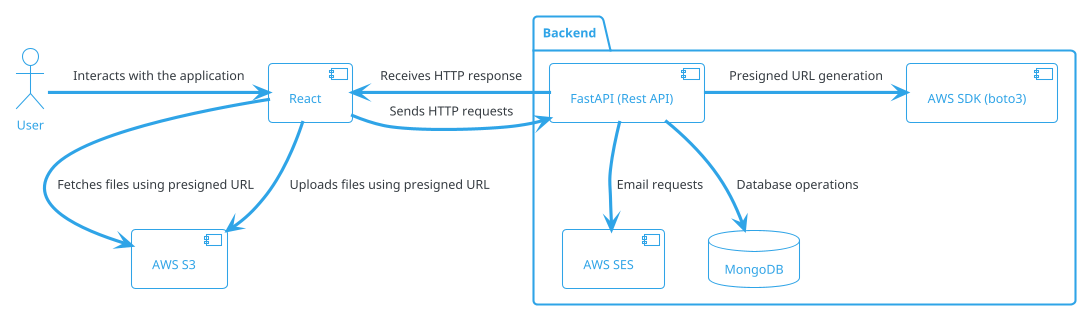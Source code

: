 @startuml image_upload_flow
!theme cerulean-outline

actor User
[AWS S3] as S3
[React] as frontend
frontend --> S3 : Fetches files using presigned URL
frontend --> S3 : Uploads files using presigned URL

package "Backend" {
  [FastAPI (Rest API)] as FastAPI
  [AWS SDK (boto3)] as Boto3
  [AWS SES] as SES
  database "MongoDB" as MongoDB
}

User -> frontend : Interacts with the application

frontend -> FastAPI : Sends HTTP requests
frontend <- FastAPI : Receives HTTP response

' frontend -> FastAPI : Requests presigned URL
FastAPI -> Boto3 : Presigned URL generation
' FastAPI <- Boto3 : Presigned URL
' frontend <- FastAPI : Presigned URL

FastAPI --> MongoDB : Database operations
FastAPI --> SES : Email requests

@enduml
